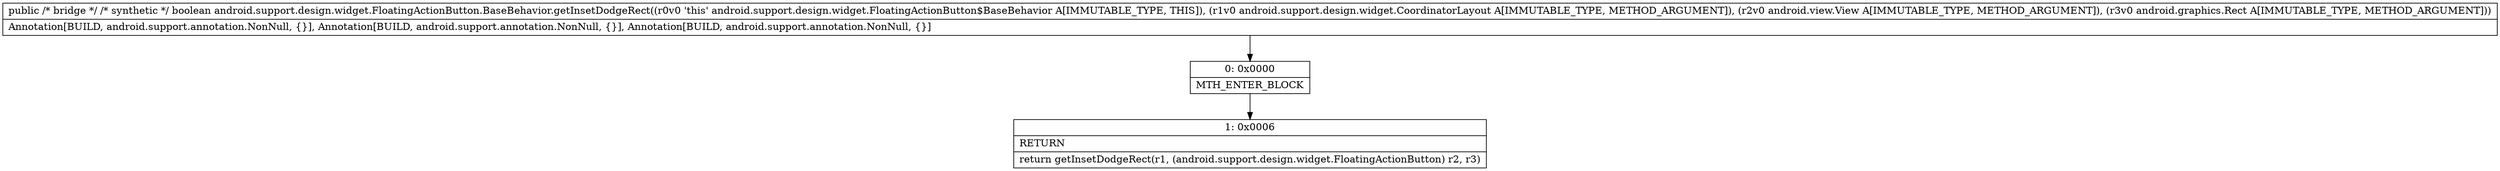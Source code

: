 digraph "CFG forandroid.support.design.widget.FloatingActionButton.BaseBehavior.getInsetDodgeRect(Landroid\/support\/design\/widget\/CoordinatorLayout;Landroid\/view\/View;Landroid\/graphics\/Rect;)Z" {
Node_0 [shape=record,label="{0\:\ 0x0000|MTH_ENTER_BLOCK\l}"];
Node_1 [shape=record,label="{1\:\ 0x0006|RETURN\l|return getInsetDodgeRect(r1, (android.support.design.widget.FloatingActionButton) r2, r3)\l}"];
MethodNode[shape=record,label="{public \/* bridge *\/ \/* synthetic *\/ boolean android.support.design.widget.FloatingActionButton.BaseBehavior.getInsetDodgeRect((r0v0 'this' android.support.design.widget.FloatingActionButton$BaseBehavior A[IMMUTABLE_TYPE, THIS]), (r1v0 android.support.design.widget.CoordinatorLayout A[IMMUTABLE_TYPE, METHOD_ARGUMENT]), (r2v0 android.view.View A[IMMUTABLE_TYPE, METHOD_ARGUMENT]), (r3v0 android.graphics.Rect A[IMMUTABLE_TYPE, METHOD_ARGUMENT]))  | Annotation[BUILD, android.support.annotation.NonNull, \{\}], Annotation[BUILD, android.support.annotation.NonNull, \{\}], Annotation[BUILD, android.support.annotation.NonNull, \{\}]\l}"];
MethodNode -> Node_0;
Node_0 -> Node_1;
}

